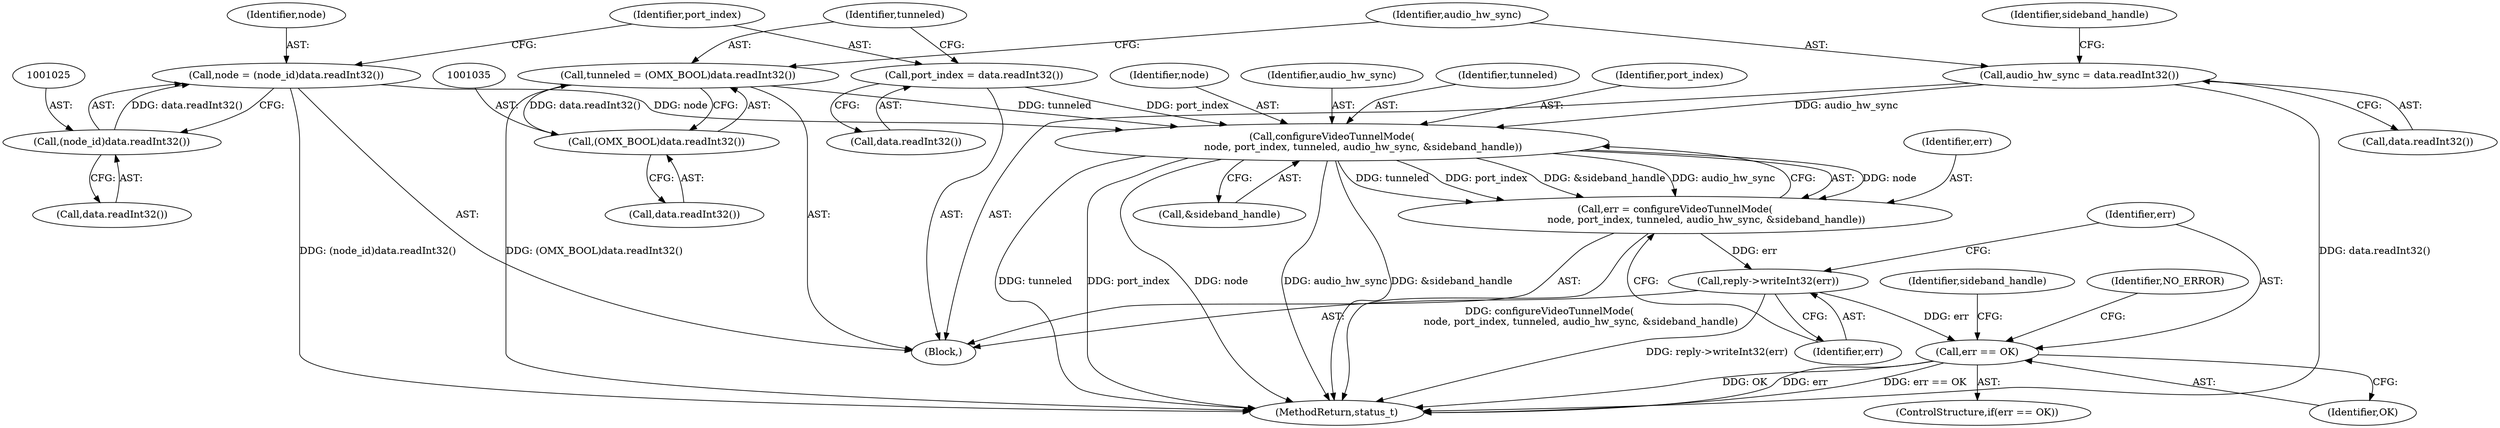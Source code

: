 digraph "0_Android_0bb5ced60304da7f61478ffd359e7ba65d72f181@pointer" {
"1001048" [label="(Call,configureVideoTunnelMode(\n                    node, port_index, tunneled, audio_hw_sync, &sideband_handle))"];
"1001022" [label="(Call,node = (node_id)data.readInt32())"];
"1001024" [label="(Call,(node_id)data.readInt32())"];
"1001028" [label="(Call,port_index = data.readInt32())"];
"1001032" [label="(Call,tunneled = (OMX_BOOL)data.readInt32())"];
"1001034" [label="(Call,(OMX_BOOL)data.readInt32())"];
"1001038" [label="(Call,audio_hw_sync = data.readInt32())"];
"1001046" [label="(Call,err = configureVideoTunnelMode(\n                    node, port_index, tunneled, audio_hw_sync, &sideband_handle))"];
"1001055" [label="(Call,reply->writeInt32(err))"];
"1001058" [label="(Call,err == OK)"];
"1001029" [label="(Identifier,port_index)"];
"1001058" [label="(Call,err == OK)"];
"1001039" [label="(Identifier,audio_hw_sync)"];
"1001059" [label="(Identifier,err)"];
"1001046" [label="(Call,err = configureVideoTunnelMode(\n                    node, port_index, tunneled, audio_hw_sync, &sideband_handle))"];
"1001051" [label="(Identifier,tunneled)"];
"1001337" [label="(MethodReturn,status_t)"];
"1001050" [label="(Identifier,port_index)"];
"1001023" [label="(Identifier,node)"];
"1001057" [label="(ControlStructure,if(err == OK))"];
"1001036" [label="(Call,data.readInt32())"];
"1001024" [label="(Call,(node_id)data.readInt32())"];
"1001028" [label="(Call,port_index = data.readInt32())"];
"1001033" [label="(Identifier,tunneled)"];
"1001032" [label="(Call,tunneled = (OMX_BOOL)data.readInt32())"];
"1001030" [label="(Call,data.readInt32())"];
"1001026" [label="(Call,data.readInt32())"];
"1001053" [label="(Call,&sideband_handle)"];
"1001022" [label="(Call,node = (node_id)data.readInt32())"];
"1001049" [label="(Identifier,node)"];
"1001052" [label="(Identifier,audio_hw_sync)"];
"1001043" [label="(Identifier,sideband_handle)"];
"1001056" [label="(Identifier,err)"];
"1001063" [label="(Identifier,sideband_handle)"];
"1001034" [label="(Call,(OMX_BOOL)data.readInt32())"];
"1001048" [label="(Call,configureVideoTunnelMode(\n                    node, port_index, tunneled, audio_hw_sync, &sideband_handle))"];
"1001016" [label="(Block,)"];
"1001060" [label="(Identifier,OK)"];
"1001038" [label="(Call,audio_hw_sync = data.readInt32())"];
"1001040" [label="(Call,data.readInt32())"];
"1001047" [label="(Identifier,err)"];
"1001065" [label="(Identifier,NO_ERROR)"];
"1001055" [label="(Call,reply->writeInt32(err))"];
"1001048" -> "1001046"  [label="AST: "];
"1001048" -> "1001053"  [label="CFG: "];
"1001049" -> "1001048"  [label="AST: "];
"1001050" -> "1001048"  [label="AST: "];
"1001051" -> "1001048"  [label="AST: "];
"1001052" -> "1001048"  [label="AST: "];
"1001053" -> "1001048"  [label="AST: "];
"1001046" -> "1001048"  [label="CFG: "];
"1001048" -> "1001337"  [label="DDG: node"];
"1001048" -> "1001337"  [label="DDG: tunneled"];
"1001048" -> "1001337"  [label="DDG: port_index"];
"1001048" -> "1001337"  [label="DDG: audio_hw_sync"];
"1001048" -> "1001337"  [label="DDG: &sideband_handle"];
"1001048" -> "1001046"  [label="DDG: node"];
"1001048" -> "1001046"  [label="DDG: tunneled"];
"1001048" -> "1001046"  [label="DDG: port_index"];
"1001048" -> "1001046"  [label="DDG: &sideband_handle"];
"1001048" -> "1001046"  [label="DDG: audio_hw_sync"];
"1001022" -> "1001048"  [label="DDG: node"];
"1001028" -> "1001048"  [label="DDG: port_index"];
"1001032" -> "1001048"  [label="DDG: tunneled"];
"1001038" -> "1001048"  [label="DDG: audio_hw_sync"];
"1001022" -> "1001016"  [label="AST: "];
"1001022" -> "1001024"  [label="CFG: "];
"1001023" -> "1001022"  [label="AST: "];
"1001024" -> "1001022"  [label="AST: "];
"1001029" -> "1001022"  [label="CFG: "];
"1001022" -> "1001337"  [label="DDG: (node_id)data.readInt32()"];
"1001024" -> "1001022"  [label="DDG: data.readInt32()"];
"1001024" -> "1001026"  [label="CFG: "];
"1001025" -> "1001024"  [label="AST: "];
"1001026" -> "1001024"  [label="AST: "];
"1001028" -> "1001016"  [label="AST: "];
"1001028" -> "1001030"  [label="CFG: "];
"1001029" -> "1001028"  [label="AST: "];
"1001030" -> "1001028"  [label="AST: "];
"1001033" -> "1001028"  [label="CFG: "];
"1001032" -> "1001016"  [label="AST: "];
"1001032" -> "1001034"  [label="CFG: "];
"1001033" -> "1001032"  [label="AST: "];
"1001034" -> "1001032"  [label="AST: "];
"1001039" -> "1001032"  [label="CFG: "];
"1001032" -> "1001337"  [label="DDG: (OMX_BOOL)data.readInt32()"];
"1001034" -> "1001032"  [label="DDG: data.readInt32()"];
"1001034" -> "1001036"  [label="CFG: "];
"1001035" -> "1001034"  [label="AST: "];
"1001036" -> "1001034"  [label="AST: "];
"1001038" -> "1001016"  [label="AST: "];
"1001038" -> "1001040"  [label="CFG: "];
"1001039" -> "1001038"  [label="AST: "];
"1001040" -> "1001038"  [label="AST: "];
"1001043" -> "1001038"  [label="CFG: "];
"1001038" -> "1001337"  [label="DDG: data.readInt32()"];
"1001046" -> "1001016"  [label="AST: "];
"1001047" -> "1001046"  [label="AST: "];
"1001056" -> "1001046"  [label="CFG: "];
"1001046" -> "1001337"  [label="DDG: configureVideoTunnelMode(\n                    node, port_index, tunneled, audio_hw_sync, &sideband_handle)"];
"1001046" -> "1001055"  [label="DDG: err"];
"1001055" -> "1001016"  [label="AST: "];
"1001055" -> "1001056"  [label="CFG: "];
"1001056" -> "1001055"  [label="AST: "];
"1001059" -> "1001055"  [label="CFG: "];
"1001055" -> "1001337"  [label="DDG: reply->writeInt32(err)"];
"1001055" -> "1001058"  [label="DDG: err"];
"1001058" -> "1001057"  [label="AST: "];
"1001058" -> "1001060"  [label="CFG: "];
"1001059" -> "1001058"  [label="AST: "];
"1001060" -> "1001058"  [label="AST: "];
"1001063" -> "1001058"  [label="CFG: "];
"1001065" -> "1001058"  [label="CFG: "];
"1001058" -> "1001337"  [label="DDG: err == OK"];
"1001058" -> "1001337"  [label="DDG: OK"];
"1001058" -> "1001337"  [label="DDG: err"];
}
